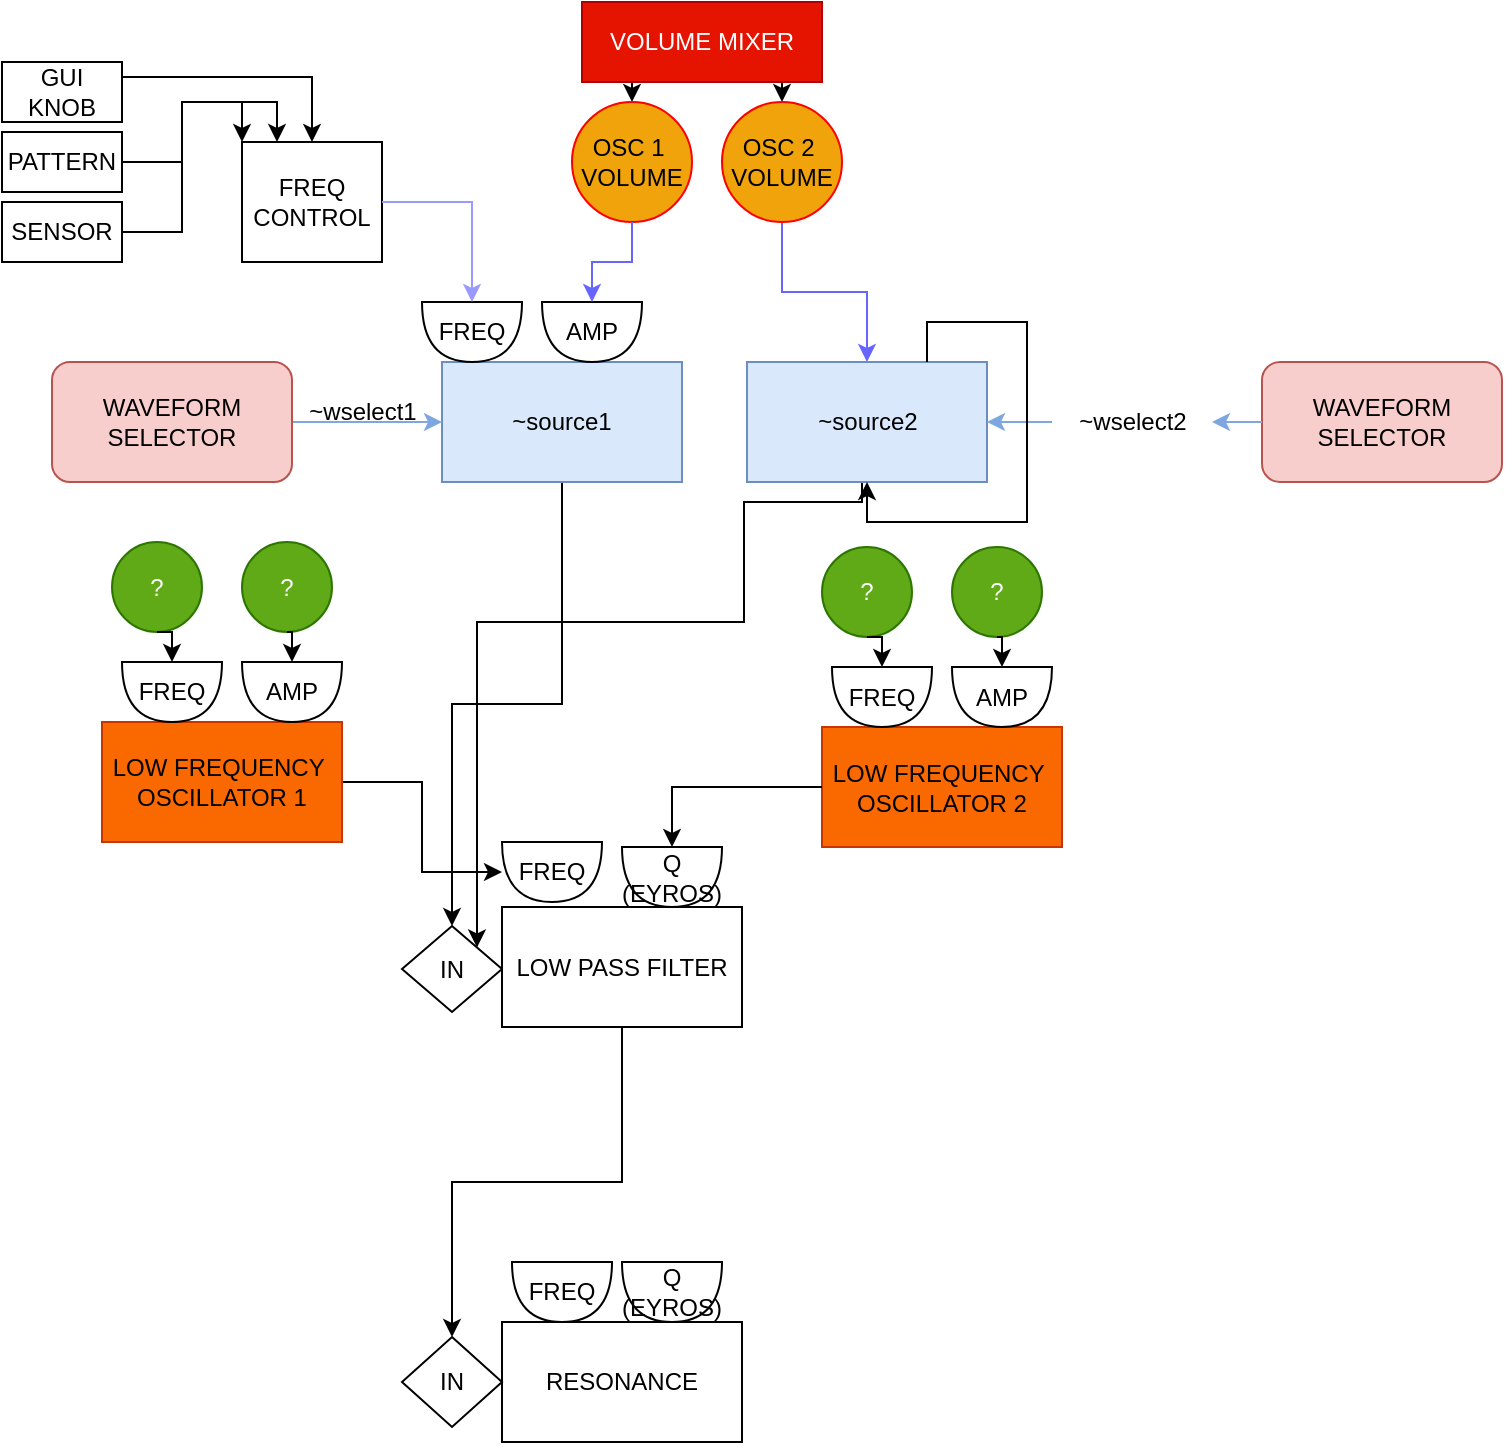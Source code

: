 <mxfile version="26.2.14">
  <diagram name="Σελίδα-1" id="Qa3oYkur35Nu68wSt78j">
    <mxGraphModel grid="1" page="1" gridSize="10" guides="1" tooltips="1" connect="1" arrows="1" fold="1" pageScale="1" pageWidth="827" pageHeight="1169" math="0" shadow="0">
      <root>
        <mxCell id="0" />
        <mxCell id="1" parent="0" />
        <mxCell id="uj0HwcIdtyv3aMBP7xcf-55" style="edgeStyle=orthogonalEdgeStyle;rounded=0;orthogonalLoop=1;jettySize=auto;html=1;entryX=0.5;entryY=0;entryDx=0;entryDy=0;" edge="1" parent="1" source="azLtm4NBben1wFDWLNjI-1" target="uj0HwcIdtyv3aMBP7xcf-27">
          <mxGeometry relative="1" as="geometry" />
        </mxCell>
        <mxCell id="azLtm4NBben1wFDWLNjI-1" value="~source1" style="rounded=0;whiteSpace=wrap;html=1;fillColor=#dae8fc;strokeColor=#6c8ebf;" vertex="1" parent="1">
          <mxGeometry x="290" y="180" width="120" height="60" as="geometry" />
        </mxCell>
        <mxCell id="uj0HwcIdtyv3aMBP7xcf-56" style="edgeStyle=orthogonalEdgeStyle;rounded=0;orthogonalLoop=1;jettySize=auto;html=1;entryX=1;entryY=0;entryDx=0;entryDy=0;" edge="1" parent="1" source="azLtm4NBben1wFDWLNjI-2" target="uj0HwcIdtyv3aMBP7xcf-27">
          <mxGeometry relative="1" as="geometry">
            <mxPoint x="440" y="330" as="targetPoint" />
            <Array as="points">
              <mxPoint x="500" y="250" />
              <mxPoint x="441" y="250" />
              <mxPoint x="441" y="310" />
              <mxPoint x="308" y="310" />
            </Array>
          </mxGeometry>
        </mxCell>
        <mxCell id="azLtm4NBben1wFDWLNjI-2" value="~source2" style="rounded=0;whiteSpace=wrap;html=1;fillColor=#dae8fc;strokeColor=#6c8ebf;" vertex="1" parent="1">
          <mxGeometry x="442.5" y="180" width="120" height="60" as="geometry" />
        </mxCell>
        <mxCell id="azLtm4NBben1wFDWLNjI-7" style="edgeStyle=orthogonalEdgeStyle;rounded=0;orthogonalLoop=1;jettySize=auto;html=1;exitX=0.25;exitY=1;exitDx=0;exitDy=0;entryX=0.5;entryY=0;entryDx=0;entryDy=0;" edge="1" parent="1" source="azLtm4NBben1wFDWLNjI-4" target="azLtm4NBben1wFDWLNjI-5">
          <mxGeometry relative="1" as="geometry" />
        </mxCell>
        <mxCell id="azLtm4NBben1wFDWLNjI-8" style="edgeStyle=orthogonalEdgeStyle;rounded=0;orthogonalLoop=1;jettySize=auto;html=1;exitX=0.75;exitY=1;exitDx=0;exitDy=0;entryX=0.5;entryY=0;entryDx=0;entryDy=0;" edge="1" parent="1" source="azLtm4NBben1wFDWLNjI-4" target="azLtm4NBben1wFDWLNjI-6">
          <mxGeometry relative="1" as="geometry" />
        </mxCell>
        <mxCell id="azLtm4NBben1wFDWLNjI-4" value="VOLUME MIXER" style="rounded=0;whiteSpace=wrap;html=1;fillColor=#e51400;strokeColor=#B20000;fontColor=#ffffff;" vertex="1" parent="1">
          <mxGeometry x="360" width="120" height="40" as="geometry" />
        </mxCell>
        <mxCell id="azLtm4NBben1wFDWLNjI-5" value="OSC 1&amp;nbsp;&lt;div&gt;VOLUME&lt;/div&gt;" style="ellipse;whiteSpace=wrap;html=1;aspect=fixed;fillColor=#f0a30a;fontColor=#000000;strokeColor=#FF0000;" vertex="1" parent="1">
          <mxGeometry x="355" y="50" width="60" height="60" as="geometry" />
        </mxCell>
        <mxCell id="azLtm4NBben1wFDWLNjI-21" style="edgeStyle=orthogonalEdgeStyle;rounded=0;orthogonalLoop=1;jettySize=auto;html=1;entryX=0.5;entryY=0;entryDx=0;entryDy=0;strokeColor=#6666FF;" edge="1" parent="1" source="azLtm4NBben1wFDWLNjI-6" target="azLtm4NBben1wFDWLNjI-2">
          <mxGeometry relative="1" as="geometry" />
        </mxCell>
        <mxCell id="azLtm4NBben1wFDWLNjI-6" value="OSC 2&amp;nbsp;&lt;div&gt;VOLUME&lt;/div&gt;" style="ellipse;whiteSpace=wrap;html=1;aspect=fixed;fillColor=#f0a30a;fontColor=#000000;strokeColor=#FF0000;" vertex="1" parent="1">
          <mxGeometry x="430" y="50" width="60" height="60" as="geometry" />
        </mxCell>
        <mxCell id="azLtm4NBben1wFDWLNjI-23" style="edgeStyle=orthogonalEdgeStyle;rounded=0;orthogonalLoop=1;jettySize=auto;html=1;exitX=1;exitY=0.5;exitDx=0;exitDy=0;strokeColor=#7EA6E0;" edge="1" parent="1" source="azLtm4NBben1wFDWLNjI-11" target="azLtm4NBben1wFDWLNjI-1">
          <mxGeometry relative="1" as="geometry" />
        </mxCell>
        <mxCell id="azLtm4NBben1wFDWLNjI-11" value="WAVEFORM&lt;div&gt;SELECTOR&lt;/div&gt;" style="rounded=1;whiteSpace=wrap;html=1;fillColor=#f8cecc;strokeColor=#b85450;" vertex="1" parent="1">
          <mxGeometry x="95" y="180" width="120" height="60" as="geometry" />
        </mxCell>
        <mxCell id="azLtm4NBben1wFDWLNjI-26" style="edgeStyle=orthogonalEdgeStyle;rounded=0;orthogonalLoop=1;jettySize=auto;html=1;exitX=0;exitY=0.5;exitDx=0;exitDy=0;entryX=1;entryY=0.5;entryDx=0;entryDy=0;strokeColor=#7EA6E0;" edge="1" parent="1" source="kb5V5xgO9kmjNqvgotsq-3" target="azLtm4NBben1wFDWLNjI-2">
          <mxGeometry relative="1" as="geometry" />
        </mxCell>
        <mxCell id="azLtm4NBben1wFDWLNjI-12" value="&lt;div&gt;WAVEFORM&lt;/div&gt;&lt;div&gt;SELECTOR&lt;/div&gt;" style="rounded=1;whiteSpace=wrap;html=1;fillColor=#f8cecc;strokeColor=#b85450;" vertex="1" parent="1">
          <mxGeometry x="700" y="180" width="120" height="60" as="geometry" />
        </mxCell>
        <mxCell id="azLtm4NBben1wFDWLNjI-14" value="?" style="ellipse;whiteSpace=wrap;html=1;aspect=fixed;fillColor=#60a917;fontColor=#ffffff;strokeColor=#2D7600;" vertex="1" parent="1">
          <mxGeometry x="125" y="270" width="45" height="45" as="geometry" />
        </mxCell>
        <mxCell id="uj0HwcIdtyv3aMBP7xcf-52" style="edgeStyle=orthogonalEdgeStyle;rounded=0;orthogonalLoop=1;jettySize=auto;html=1;" edge="1" parent="1" source="azLtm4NBben1wFDWLNjI-15" target="uj0HwcIdtyv3aMBP7xcf-40">
          <mxGeometry relative="1" as="geometry" />
        </mxCell>
        <mxCell id="azLtm4NBben1wFDWLNjI-15" value="LOW FREQUENCY&amp;nbsp;&lt;div&gt;OSCILLATOR 1&lt;/div&gt;" style="rounded=0;whiteSpace=wrap;html=1;fillColor=#fa6800;fontColor=#000000;strokeColor=#C73500;" vertex="1" parent="1">
          <mxGeometry x="120" y="360" width="120" height="60" as="geometry" />
        </mxCell>
        <mxCell id="azLtm4NBben1wFDWLNjI-42" style="edgeStyle=orthogonalEdgeStyle;rounded=0;orthogonalLoop=1;jettySize=auto;html=1;exitX=0.5;exitY=1;exitDx=0;exitDy=0;" edge="1" parent="1">
          <mxGeometry relative="1" as="geometry">
            <mxPoint x="325" y="370" as="sourcePoint" />
            <mxPoint x="325" y="370" as="targetPoint" />
          </mxGeometry>
        </mxCell>
        <mxCell id="uj0HwcIdtyv3aMBP7xcf-6" value="FREQ" style="shape=or;whiteSpace=wrap;html=1;direction=south;" vertex="1" parent="1">
          <mxGeometry x="280" y="150" width="50" height="30" as="geometry" />
        </mxCell>
        <mxCell id="uj0HwcIdtyv3aMBP7xcf-7" value="AMP" style="shape=or;whiteSpace=wrap;html=1;direction=south;" vertex="1" parent="1">
          <mxGeometry x="340" y="150" width="50" height="30" as="geometry" />
        </mxCell>
        <mxCell id="uj0HwcIdtyv3aMBP7xcf-15" style="edgeStyle=orthogonalEdgeStyle;rounded=0;orthogonalLoop=1;jettySize=auto;html=1;exitX=0.5;exitY=1;exitDx=0;exitDy=0;entryX=0;entryY=0.5;entryDx=0;entryDy=0;entryPerimeter=0;strokeColor=#6666FF;" edge="1" parent="1" source="azLtm4NBben1wFDWLNjI-5" target="uj0HwcIdtyv3aMBP7xcf-7">
          <mxGeometry relative="1" as="geometry" />
        </mxCell>
        <mxCell id="uj0HwcIdtyv3aMBP7xcf-17" value="FREQ CONTROL" style="rounded=0;whiteSpace=wrap;html=1;" vertex="1" parent="1">
          <mxGeometry x="190" y="70" width="70" height="60" as="geometry" />
        </mxCell>
        <mxCell id="uj0HwcIdtyv3aMBP7xcf-18" style="edgeStyle=orthogonalEdgeStyle;rounded=0;orthogonalLoop=1;jettySize=auto;html=1;entryX=0;entryY=0.5;entryDx=0;entryDy=0;entryPerimeter=0;strokeColor=#9999FF;" edge="1" parent="1" source="uj0HwcIdtyv3aMBP7xcf-17" target="uj0HwcIdtyv3aMBP7xcf-6">
          <mxGeometry relative="1" as="geometry" />
        </mxCell>
        <mxCell id="uj0HwcIdtyv3aMBP7xcf-22" style="edgeStyle=orthogonalEdgeStyle;rounded=0;orthogonalLoop=1;jettySize=auto;html=1;exitX=1;exitY=0.25;exitDx=0;exitDy=0;entryX=0.5;entryY=0;entryDx=0;entryDy=0;" edge="1" parent="1" source="uj0HwcIdtyv3aMBP7xcf-19" target="uj0HwcIdtyv3aMBP7xcf-17">
          <mxGeometry relative="1" as="geometry" />
        </mxCell>
        <mxCell id="uj0HwcIdtyv3aMBP7xcf-19" value="GUI KNOB" style="rounded=0;whiteSpace=wrap;html=1;" vertex="1" parent="1">
          <mxGeometry x="70" y="30" width="60" height="30" as="geometry" />
        </mxCell>
        <mxCell id="uj0HwcIdtyv3aMBP7xcf-23" style="edgeStyle=orthogonalEdgeStyle;rounded=0;orthogonalLoop=1;jettySize=auto;html=1;exitX=1;exitY=0.5;exitDx=0;exitDy=0;entryX=0.25;entryY=0;entryDx=0;entryDy=0;" edge="1" parent="1" source="uj0HwcIdtyv3aMBP7xcf-20" target="uj0HwcIdtyv3aMBP7xcf-17">
          <mxGeometry relative="1" as="geometry" />
        </mxCell>
        <mxCell id="uj0HwcIdtyv3aMBP7xcf-20" value="PATTERN" style="rounded=0;whiteSpace=wrap;html=1;" vertex="1" parent="1">
          <mxGeometry x="70" y="65" width="60" height="30" as="geometry" />
        </mxCell>
        <mxCell id="uj0HwcIdtyv3aMBP7xcf-24" style="edgeStyle=orthogonalEdgeStyle;rounded=0;orthogonalLoop=1;jettySize=auto;html=1;exitX=1;exitY=0.5;exitDx=0;exitDy=0;entryX=0;entryY=0;entryDx=0;entryDy=0;" edge="1" parent="1" source="uj0HwcIdtyv3aMBP7xcf-21" target="uj0HwcIdtyv3aMBP7xcf-17">
          <mxGeometry relative="1" as="geometry" />
        </mxCell>
        <mxCell id="uj0HwcIdtyv3aMBP7xcf-21" value="SENSOR" style="rounded=0;whiteSpace=wrap;html=1;" vertex="1" parent="1">
          <mxGeometry x="70" y="100" width="60" height="30" as="geometry" />
        </mxCell>
        <mxCell id="uj0HwcIdtyv3aMBP7xcf-27" value="IN" style="rhombus;whiteSpace=wrap;html=1;" vertex="1" parent="1">
          <mxGeometry x="270" y="462" width="50" height="43" as="geometry" />
        </mxCell>
        <mxCell id="uj0HwcIdtyv3aMBP7xcf-30" value="FREQ" style="shape=or;whiteSpace=wrap;html=1;direction=south;" vertex="1" parent="1">
          <mxGeometry x="130" y="330" width="50" height="30" as="geometry" />
        </mxCell>
        <mxCell id="uj0HwcIdtyv3aMBP7xcf-31" value="AMP" style="shape=or;whiteSpace=wrap;html=1;direction=south;" vertex="1" parent="1">
          <mxGeometry x="190" y="330" width="50" height="30" as="geometry" />
        </mxCell>
        <mxCell id="uj0HwcIdtyv3aMBP7xcf-35" value="?" style="ellipse;whiteSpace=wrap;html=1;aspect=fixed;fillColor=#60a917;fontColor=#ffffff;strokeColor=#2D7600;" vertex="1" parent="1">
          <mxGeometry x="190" y="270" width="45" height="45" as="geometry" />
        </mxCell>
        <mxCell id="uj0HwcIdtyv3aMBP7xcf-36" style="edgeStyle=orthogonalEdgeStyle;rounded=0;orthogonalLoop=1;jettySize=auto;html=1;exitX=0.5;exitY=1;exitDx=0;exitDy=0;entryX=0;entryY=0.5;entryDx=0;entryDy=0;entryPerimeter=0;" edge="1" parent="1" source="uj0HwcIdtyv3aMBP7xcf-35" target="uj0HwcIdtyv3aMBP7xcf-31">
          <mxGeometry relative="1" as="geometry" />
        </mxCell>
        <mxCell id="uj0HwcIdtyv3aMBP7xcf-37" style="edgeStyle=orthogonalEdgeStyle;rounded=0;orthogonalLoop=1;jettySize=auto;html=1;exitX=0.5;exitY=1;exitDx=0;exitDy=0;entryX=0;entryY=0.5;entryDx=0;entryDy=0;entryPerimeter=0;" edge="1" parent="1" source="azLtm4NBben1wFDWLNjI-14" target="uj0HwcIdtyv3aMBP7xcf-30">
          <mxGeometry relative="1" as="geometry" />
        </mxCell>
        <mxCell id="uj0HwcIdtyv3aMBP7xcf-61" style="edgeStyle=orthogonalEdgeStyle;rounded=0;orthogonalLoop=1;jettySize=auto;html=1;exitX=0.5;exitY=1;exitDx=0;exitDy=0;entryX=0.5;entryY=0;entryDx=0;entryDy=0;" edge="1" parent="1" source="uj0HwcIdtyv3aMBP7xcf-38" target="uj0HwcIdtyv3aMBP7xcf-59">
          <mxGeometry relative="1" as="geometry" />
        </mxCell>
        <mxCell id="uj0HwcIdtyv3aMBP7xcf-38" value="LOW PASS FILTER" style="rounded=0;whiteSpace=wrap;html=1;" vertex="1" parent="1">
          <mxGeometry x="320" y="452.5" width="120" height="60" as="geometry" />
        </mxCell>
        <mxCell id="uj0HwcIdtyv3aMBP7xcf-40" value="FREQ" style="shape=or;whiteSpace=wrap;html=1;direction=south;" vertex="1" parent="1">
          <mxGeometry x="320" y="420" width="50" height="30" as="geometry" />
        </mxCell>
        <mxCell id="uj0HwcIdtyv3aMBP7xcf-41" value="Q (EYROS)" style="shape=or;whiteSpace=wrap;html=1;direction=south;" vertex="1" parent="1">
          <mxGeometry x="380" y="422.5" width="50" height="30" as="geometry" />
        </mxCell>
        <mxCell id="uj0HwcIdtyv3aMBP7xcf-42" value="?" style="ellipse;whiteSpace=wrap;html=1;aspect=fixed;fillColor=#60a917;fontColor=#ffffff;strokeColor=#2D7600;" vertex="1" parent="1">
          <mxGeometry x="480" y="272.5" width="45" height="45" as="geometry" />
        </mxCell>
        <mxCell id="uj0HwcIdtyv3aMBP7xcf-43" value="LOW FREQUENCY&amp;nbsp;&lt;div&gt;OSCILLATOR 2&lt;/div&gt;" style="rounded=0;whiteSpace=wrap;html=1;fillColor=#fa6800;fontColor=#000000;strokeColor=#C73500;" vertex="1" parent="1">
          <mxGeometry x="480" y="362.5" width="120" height="60" as="geometry" />
        </mxCell>
        <mxCell id="uj0HwcIdtyv3aMBP7xcf-44" value="FREQ" style="shape=or;whiteSpace=wrap;html=1;direction=south;" vertex="1" parent="1">
          <mxGeometry x="485" y="332.5" width="50" height="30" as="geometry" />
        </mxCell>
        <mxCell id="uj0HwcIdtyv3aMBP7xcf-45" value="AMP" style="shape=or;whiteSpace=wrap;html=1;direction=south;" vertex="1" parent="1">
          <mxGeometry x="545" y="332.5" width="50" height="30" as="geometry" />
        </mxCell>
        <mxCell id="uj0HwcIdtyv3aMBP7xcf-46" value="?" style="ellipse;whiteSpace=wrap;html=1;aspect=fixed;fillColor=#60a917;fontColor=#ffffff;strokeColor=#2D7600;" vertex="1" parent="1">
          <mxGeometry x="545" y="272.5" width="45" height="45" as="geometry" />
        </mxCell>
        <mxCell id="uj0HwcIdtyv3aMBP7xcf-47" style="edgeStyle=orthogonalEdgeStyle;rounded=0;orthogonalLoop=1;jettySize=auto;html=1;exitX=0.5;exitY=1;exitDx=0;exitDy=0;entryX=0;entryY=0.5;entryDx=0;entryDy=0;entryPerimeter=0;" edge="1" parent="1" source="uj0HwcIdtyv3aMBP7xcf-46" target="uj0HwcIdtyv3aMBP7xcf-45">
          <mxGeometry relative="1" as="geometry" />
        </mxCell>
        <mxCell id="uj0HwcIdtyv3aMBP7xcf-48" style="edgeStyle=orthogonalEdgeStyle;rounded=0;orthogonalLoop=1;jettySize=auto;html=1;exitX=0.5;exitY=1;exitDx=0;exitDy=0;entryX=0;entryY=0.5;entryDx=0;entryDy=0;entryPerimeter=0;" edge="1" parent="1" source="uj0HwcIdtyv3aMBP7xcf-42" target="uj0HwcIdtyv3aMBP7xcf-44">
          <mxGeometry relative="1" as="geometry" />
        </mxCell>
        <mxCell id="uj0HwcIdtyv3aMBP7xcf-54" style="edgeStyle=orthogonalEdgeStyle;rounded=0;orthogonalLoop=1;jettySize=auto;html=1;exitX=0;exitY=0.5;exitDx=0;exitDy=0;entryX=0;entryY=0.5;entryDx=0;entryDy=0;entryPerimeter=0;" edge="1" parent="1" source="uj0HwcIdtyv3aMBP7xcf-43" target="uj0HwcIdtyv3aMBP7xcf-41">
          <mxGeometry relative="1" as="geometry" />
        </mxCell>
        <mxCell id="uj0HwcIdtyv3aMBP7xcf-57" value="RESONANCE" style="rounded=0;whiteSpace=wrap;html=1;" vertex="1" parent="1">
          <mxGeometry x="320" y="660" width="120" height="60" as="geometry" />
        </mxCell>
        <mxCell id="uj0HwcIdtyv3aMBP7xcf-59" value="IN" style="rhombus;whiteSpace=wrap;html=1;" vertex="1" parent="1">
          <mxGeometry x="270" y="667.5" width="50" height="45" as="geometry" />
        </mxCell>
        <mxCell id="uj0HwcIdtyv3aMBP7xcf-63" value="Q (EYROS)" style="shape=or;whiteSpace=wrap;html=1;direction=south;" vertex="1" parent="1">
          <mxGeometry x="380" y="630" width="50" height="30" as="geometry" />
        </mxCell>
        <mxCell id="uj0HwcIdtyv3aMBP7xcf-64" value="FREQ" style="shape=or;whiteSpace=wrap;html=1;direction=south;" vertex="1" parent="1">
          <mxGeometry x="325" y="630" width="50" height="30" as="geometry" />
        </mxCell>
        <mxCell id="kb5V5xgO9kmjNqvgotsq-1" style="edgeStyle=orthogonalEdgeStyle;rounded=0;orthogonalLoop=1;jettySize=auto;html=1;exitX=0.75;exitY=0;exitDx=0;exitDy=0;" edge="1" parent="1" source="azLtm4NBben1wFDWLNjI-2" target="azLtm4NBben1wFDWLNjI-2">
          <mxGeometry relative="1" as="geometry" />
        </mxCell>
        <mxCell id="kb5V5xgO9kmjNqvgotsq-2" value="~wselect1" style="text;html=1;align=center;verticalAlign=middle;resizable=0;points=[];autosize=1;strokeColor=none;fillColor=none;" vertex="1" parent="1">
          <mxGeometry x="210" y="190" width="80" height="30" as="geometry" />
        </mxCell>
        <mxCell id="kb5V5xgO9kmjNqvgotsq-4" value="" style="edgeStyle=orthogonalEdgeStyle;rounded=0;orthogonalLoop=1;jettySize=auto;html=1;exitX=0;exitY=0.5;exitDx=0;exitDy=0;entryX=1;entryY=0.5;entryDx=0;entryDy=0;strokeColor=#7EA6E0;" edge="1" parent="1" source="azLtm4NBben1wFDWLNjI-12" target="kb5V5xgO9kmjNqvgotsq-3">
          <mxGeometry relative="1" as="geometry">
            <mxPoint x="640" y="210" as="sourcePoint" />
            <mxPoint x="563" y="210" as="targetPoint" />
          </mxGeometry>
        </mxCell>
        <mxCell id="kb5V5xgO9kmjNqvgotsq-3" value="~wselect2" style="text;html=1;align=center;verticalAlign=middle;resizable=0;points=[];autosize=1;strokeColor=none;fillColor=none;" vertex="1" parent="1">
          <mxGeometry x="595" y="195" width="80" height="30" as="geometry" />
        </mxCell>
      </root>
    </mxGraphModel>
  </diagram>
</mxfile>
